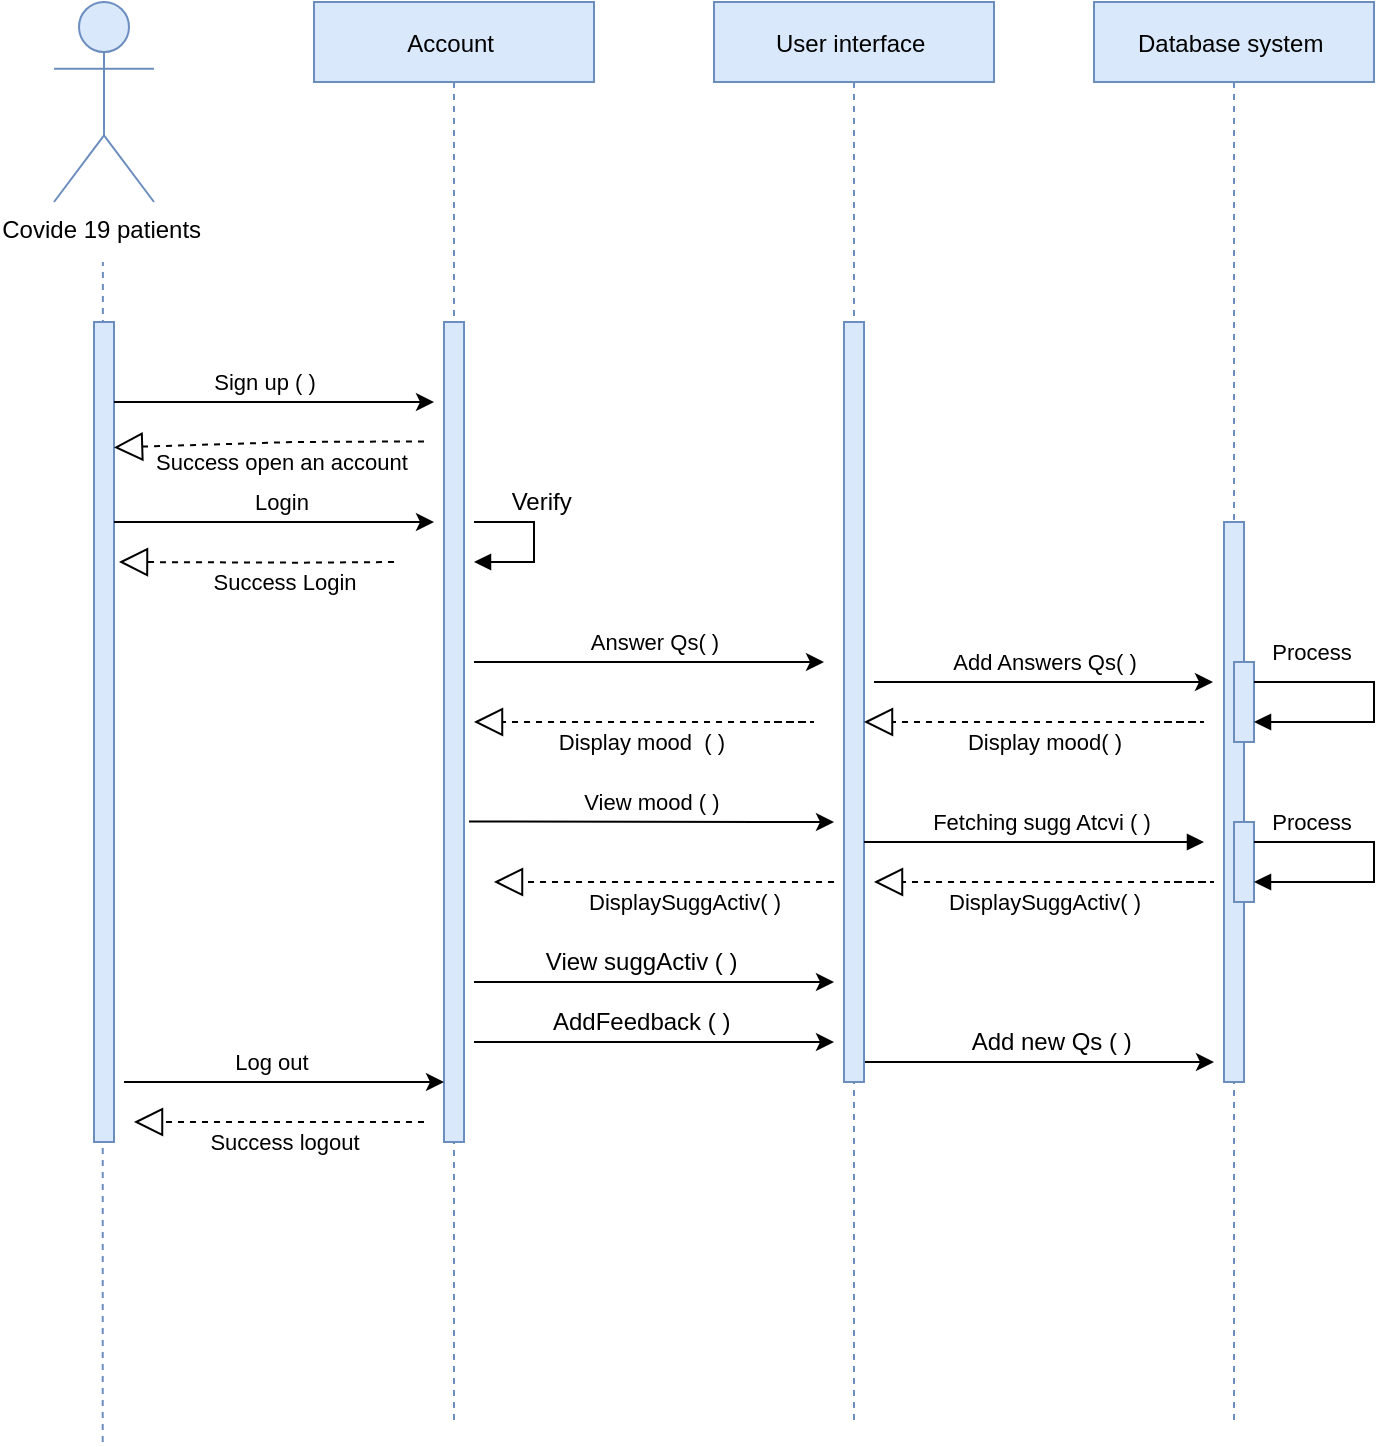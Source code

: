 <mxfile version="15.8.6" type="github"><diagram id="kgpKYQtTHZ0yAKxKKP6v" name="Page-1"><mxGraphModel dx="311" dy="552" grid="1" gridSize="10" guides="1" tooltips="1" connect="1" arrows="1" fold="1" page="1" pageScale="1" pageWidth="850" pageHeight="1100" math="0" shadow="0"><root><mxCell id="0"/><mxCell id="1" parent="0"/><mxCell id="_f1RbuLWEJ0joPGijHF--23" value="Database system " style="shape=umlLifeline;perimeter=lifelinePerimeter;container=1;collapsible=0;recursiveResize=0;rounded=0;shadow=0;strokeWidth=1;fillColor=#dae8fc;strokeColor=#6c8ebf;" parent="1" vertex="1"><mxGeometry x="560" y="80" width="140" height="710" as="geometry"/></mxCell><mxCell id="_f1RbuLWEJ0joPGijHF--24" value="" style="points=[];perimeter=orthogonalPerimeter;rounded=0;shadow=0;strokeWidth=1;fillColor=#dae8fc;strokeColor=#6c8ebf;" parent="_f1RbuLWEJ0joPGijHF--23" vertex="1"><mxGeometry x="65" y="260" width="10" height="280" as="geometry"/></mxCell><mxCell id="_f1RbuLWEJ0joPGijHF--59" value="" style="html=1;points=[];perimeter=orthogonalPerimeter;labelBorderColor=none;fillColor=#dae8fc;strokeColor=#6c8ebf;" parent="_f1RbuLWEJ0joPGijHF--23" vertex="1"><mxGeometry x="70" y="330" width="10" height="40" as="geometry"/></mxCell><mxCell id="_f1RbuLWEJ0joPGijHF--74" value="" style="html=1;points=[];perimeter=orthogonalPerimeter;labelBorderColor=none;fillColor=#dae8fc;strokeColor=#6c8ebf;" parent="_f1RbuLWEJ0joPGijHF--23" vertex="1"><mxGeometry x="70" y="410" width="10" height="40" as="geometry"/></mxCell><mxCell id="_f1RbuLWEJ0joPGijHF--98" value="&lt;span style=&quot;font-size: 11px ; text-align: left ; background-color: rgb(255 , 255 , 255)&quot;&gt;Process&amp;nbsp;&lt;/span&gt;" style="text;html=1;align=center;verticalAlign=middle;resizable=0;points=[];autosize=1;strokeColor=none;fillColor=none;" parent="_f1RbuLWEJ0joPGijHF--23" vertex="1"><mxGeometry x="80" y="315" width="60" height="20" as="geometry"/></mxCell><mxCell id="_f1RbuLWEJ0joPGijHF--100" value="&lt;span style=&quot;font-size: 11px ; text-align: left ; background-color: rgb(255 , 255 , 255)&quot;&gt;Process&amp;nbsp;&lt;/span&gt;" style="text;html=1;align=center;verticalAlign=middle;resizable=0;points=[];autosize=1;strokeColor=none;fillColor=none;" parent="_f1RbuLWEJ0joPGijHF--23" vertex="1"><mxGeometry x="80" y="400" width="60" height="20" as="geometry"/></mxCell><mxCell id="_f1RbuLWEJ0joPGijHF--61" value="" style="edgeStyle=orthogonalEdgeStyle;html=1;align=left;spacingLeft=2;endArrow=block;rounded=0;" parent="_f1RbuLWEJ0joPGijHF--23" edge="1"><mxGeometry x="-0.712" y="10" relative="1" as="geometry"><mxPoint x="80" y="340" as="sourcePoint"/><Array as="points"><mxPoint x="140" y="340"/><mxPoint x="140" y="360"/></Array><mxPoint x="80" y="360" as="targetPoint"/><mxPoint as="offset"/></mxGeometry></mxCell><mxCell id="_f1RbuLWEJ0joPGijHF--73" value="" style="edgeStyle=orthogonalEdgeStyle;html=1;align=left;spacingLeft=2;endArrow=block;rounded=0;" parent="_f1RbuLWEJ0joPGijHF--23" edge="1"><mxGeometry x="-0.859" y="10" relative="1" as="geometry"><mxPoint x="80" y="420" as="sourcePoint"/><Array as="points"><mxPoint x="140" y="420"/><mxPoint x="140" y="440"/></Array><mxPoint x="80" y="440" as="targetPoint"/><mxPoint as="offset"/></mxGeometry></mxCell><mxCell id="CC8uu6-L9tHG46O7VcGg-25" value="" style="endArrow=classic;html=1;rounded=0;fontSize=11;" parent="_f1RbuLWEJ0joPGijHF--23" edge="1"><mxGeometry width="50" height="50" relative="1" as="geometry"><mxPoint x="-110" y="340" as="sourcePoint"/><mxPoint x="59.5" y="340" as="targetPoint"/></mxGeometry></mxCell><mxCell id="CC8uu6-L9tHG46O7VcGg-54" value="" style="endArrow=block;dashed=1;endFill=0;endSize=12;html=1;rounded=0;fontSize=11;" parent="_f1RbuLWEJ0joPGijHF--23" edge="1"><mxGeometry width="160" relative="1" as="geometry"><mxPoint x="40" y="440" as="sourcePoint"/><mxPoint x="-110" y="440" as="targetPoint"/><Array as="points"><mxPoint x="50" y="440"/><mxPoint x="60" y="440"/><mxPoint x="40" y="440"/></Array></mxGeometry></mxCell><mxCell id="CC8uu6-L9tHG46O7VcGg-53" value="&lt;span style=&quot;background-color: rgb(255 , 255 , 255)&quot;&gt;DisplaySuggActiv( )&lt;/span&gt;" style="text;html=1;align=center;verticalAlign=middle;resizable=0;points=[];autosize=1;strokeColor=none;fillColor=none;fontSize=11;" parent="_f1RbuLWEJ0joPGijHF--23" vertex="1"><mxGeometry x="-80" y="440" width="110" height="20" as="geometry"/></mxCell><mxCell id="CC8uu6-L9tHG46O7VcGg-65" value="" style="endArrow=classic;html=1;rounded=0;fontSize=11;" parent="_f1RbuLWEJ0joPGijHF--23" edge="1"><mxGeometry width="50" height="50" relative="1" as="geometry"><mxPoint x="-120" y="530" as="sourcePoint"/><mxPoint x="60" y="530" as="targetPoint"/></mxGeometry></mxCell><mxCell id="3nuBFxr9cyL0pnOWT2aG-5" value="User interface " style="shape=umlLifeline;perimeter=lifelinePerimeter;container=1;collapsible=0;recursiveResize=0;rounded=0;shadow=0;strokeWidth=1;fillColor=#dae8fc;strokeColor=#6c8ebf;" parent="1" vertex="1"><mxGeometry x="370" y="80" width="140" height="710" as="geometry"/></mxCell><mxCell id="3nuBFxr9cyL0pnOWT2aG-6" value="" style="points=[];perimeter=orthogonalPerimeter;rounded=0;shadow=0;strokeWidth=1;fillColor=#dae8fc;strokeColor=#6c8ebf;" parent="3nuBFxr9cyL0pnOWT2aG-5" vertex="1"><mxGeometry x="65" y="160" width="10" height="380" as="geometry"/></mxCell><mxCell id="CC8uu6-L9tHG46O7VcGg-13" value="" style="endArrow=classic;html=1;rounded=0;fontSize=11;" parent="3nuBFxr9cyL0pnOWT2aG-5" edge="1"><mxGeometry width="50" height="50" relative="1" as="geometry"><mxPoint x="-120" y="330" as="sourcePoint"/><mxPoint x="55" y="330" as="targetPoint"/><Array as="points"><mxPoint x="25" y="330"/></Array></mxGeometry></mxCell><mxCell id="CC8uu6-L9tHG46O7VcGg-14" value="&lt;span style=&quot;background-color: rgb(255 , 255 , 255)&quot;&gt;Answer Qs( )&lt;/span&gt;" style="text;html=1;align=center;verticalAlign=middle;resizable=0;points=[];autosize=1;strokeColor=none;fillColor=none;fontSize=11;" parent="3nuBFxr9cyL0pnOWT2aG-5" vertex="1"><mxGeometry x="-70" y="310" width="80" height="20" as="geometry"/></mxCell><mxCell id="CC8uu6-L9tHG46O7VcGg-33" value="" style="endArrow=block;dashed=1;endFill=0;endSize=12;html=1;rounded=0;fontSize=11;" parent="3nuBFxr9cyL0pnOWT2aG-5" edge="1"><mxGeometry width="160" relative="1" as="geometry"><mxPoint x="30" y="360" as="sourcePoint"/><mxPoint x="-120" y="360" as="targetPoint"/><Array as="points"><mxPoint x="40" y="360"/><mxPoint x="50" y="360"/><mxPoint x="30" y="360"/></Array></mxGeometry></mxCell><mxCell id="_f1RbuLWEJ0joPGijHF--18" value="" style="endArrow=none;dashed=1;html=1;rounded=0;fillColor=#dae8fc;strokeColor=#6c8ebf;" parent="1" edge="1"><mxGeometry width="50" height="50" relative="1" as="geometry"><mxPoint x="64.35" y="800" as="sourcePoint"/><mxPoint x="64.44" y="210" as="targetPoint"/></mxGeometry></mxCell><mxCell id="_f1RbuLWEJ0joPGijHF--1" value="Covide 19 patients&amp;nbsp;" style="shape=umlActor;verticalLabelPosition=bottom;verticalAlign=top;html=1;outlineConnect=0;fillColor=#dae8fc;strokeColor=#6c8ebf;" parent="1" vertex="1"><mxGeometry x="40" y="80" width="50" height="100" as="geometry"/></mxCell><mxCell id="_f1RbuLWEJ0joPGijHF--14" value="" style="html=1;points=[];perimeter=orthogonalPerimeter;labelBorderColor=none;fillColor=#dae8fc;strokeColor=#6c8ebf;" parent="1" vertex="1"><mxGeometry x="60" y="240" width="10" height="410" as="geometry"/></mxCell><mxCell id="_f1RbuLWEJ0joPGijHF--25" value="Account " style="shape=umlLifeline;perimeter=lifelinePerimeter;container=1;collapsible=0;recursiveResize=0;rounded=0;shadow=0;strokeWidth=1;fillColor=#dae8fc;strokeColor=#6c8ebf;" parent="1" vertex="1"><mxGeometry x="170" y="80" width="140" height="710" as="geometry"/></mxCell><mxCell id="_f1RbuLWEJ0joPGijHF--26" value="" style="points=[];perimeter=orthogonalPerimeter;rounded=0;shadow=0;strokeWidth=1;fillColor=#dae8fc;strokeColor=#6c8ebf;" parent="_f1RbuLWEJ0joPGijHF--25" vertex="1"><mxGeometry x="65" y="160" width="10" height="410" as="geometry"/></mxCell><mxCell id="_f1RbuLWEJ0joPGijHF--103" value="&lt;span style=&quot;font-size: 11px ; background-color: rgb(255 , 255 , 255)&quot;&gt;Success open&amp;nbsp;&lt;/span&gt;&lt;span style=&quot;font-size: 11px ; background-color: rgb(255 , 255 , 255)&quot;&gt;an account&amp;nbsp;&lt;/span&gt;" style="text;html=1;align=center;verticalAlign=middle;resizable=0;points=[];autosize=1;strokeColor=none;fillColor=none;" parent="_f1RbuLWEJ0joPGijHF--25" vertex="1"><mxGeometry x="-85" y="220" width="140" height="20" as="geometry"/></mxCell><mxCell id="_f1RbuLWEJ0joPGijHF--109" value="" style="edgeStyle=orthogonalEdgeStyle;html=1;align=left;spacingLeft=2;endArrow=block;rounded=0;" parent="_f1RbuLWEJ0joPGijHF--25" edge="1"><mxGeometry x="-0.6" y="10" relative="1" as="geometry"><mxPoint x="80" y="260" as="sourcePoint"/><Array as="points"><mxPoint x="110" y="260"/><mxPoint x="110" y="280"/></Array><mxPoint x="80" y="280" as="targetPoint"/><mxPoint as="offset"/></mxGeometry></mxCell><mxCell id="_f1RbuLWEJ0joPGijHF--114" value="&lt;span style=&quot;text-align: left; background-color: rgb(255, 255, 255); font-size: 12px;&quot;&gt;&lt;font style=&quot;font-size: 12px;&quot;&gt;Verify&amp;nbsp;&lt;/font&gt;&lt;/span&gt;" style="text;html=1;align=center;verticalAlign=middle;resizable=0;points=[];autosize=1;strokeColor=none;fillColor=none;fontSize=12;" parent="_f1RbuLWEJ0joPGijHF--25" vertex="1"><mxGeometry x="90" y="240" width="50" height="20" as="geometry"/></mxCell><mxCell id="CC8uu6-L9tHG46O7VcGg-74" value="Success logout" style="text;html=1;align=center;verticalAlign=middle;resizable=0;points=[];autosize=1;strokeColor=none;fillColor=none;fontSize=11;" parent="_f1RbuLWEJ0joPGijHF--25" vertex="1"><mxGeometry x="-60" y="560" width="90" height="20" as="geometry"/></mxCell><mxCell id="_f1RbuLWEJ0joPGijHF--93" value="&lt;span&gt;AddFeedback ( )&amp;nbsp;&lt;/span&gt;" style="text;html=1;align=center;verticalAlign=middle;resizable=0;points=[];autosize=1;strokeColor=none;fillColor=none;" parent="1" vertex="1"><mxGeometry x="280" y="580" width="110" height="20" as="geometry"/></mxCell><mxCell id="_f1RbuLWEJ0joPGijHF--95" value="Add new Qs ( )&amp;nbsp;" style="text;html=1;align=center;verticalAlign=middle;resizable=0;points=[];autosize=1;strokeColor=none;fillColor=none;" parent="1" vertex="1"><mxGeometry x="490" y="590" width="100" height="20" as="geometry"/></mxCell><mxCell id="_f1RbuLWEJ0joPGijHF--106" value="" style="edgeStyle=elbowEdgeStyle;elbow=horizontal;endArrow=classic;html=1;rounded=0;" parent="1" source="_f1RbuLWEJ0joPGijHF--25" target="_f1RbuLWEJ0joPGijHF--25" edge="1"><mxGeometry width="50" height="50" relative="1" as="geometry"><mxPoint x="200" y="490" as="sourcePoint"/><mxPoint x="250" y="440" as="targetPoint"/><Array as="points"><mxPoint x="300" y="450"/><mxPoint x="360" y="435"/><mxPoint x="320" y="445"/><mxPoint x="300" y="435"/></Array></mxGeometry></mxCell><mxCell id="CC8uu6-L9tHG46O7VcGg-6" value="&lt;span style=&quot;background-color: rgb(255 , 255 , 255)&quot;&gt;Sign up ( )&lt;/span&gt;" style="text;html=1;align=center;verticalAlign=middle;resizable=0;points=[];autosize=1;strokeColor=none;fillColor=none;fontSize=11;" parent="1" vertex="1"><mxGeometry x="110" y="260" width="70" height="20" as="geometry"/></mxCell><mxCell id="CC8uu6-L9tHG46O7VcGg-7" value="" style="endArrow=block;dashed=1;endFill=0;endSize=12;html=1;rounded=0;fontSize=11;entryX=1;entryY=0.153;entryDx=0;entryDy=0;entryPerimeter=0;" parent="1" target="_f1RbuLWEJ0joPGijHF--14" edge="1"><mxGeometry width="160" relative="1" as="geometry"><mxPoint x="225" y="299.7" as="sourcePoint"/><mxPoint x="85" y="299.7" as="targetPoint"/><Array as="points"><mxPoint x="160" y="300"/></Array></mxGeometry></mxCell><mxCell id="CC8uu6-L9tHG46O7VcGg-10" value="" style="endArrow=classic;html=1;rounded=0;fontSize=11;" parent="1" edge="1"><mxGeometry width="50" height="50" relative="1" as="geometry"><mxPoint x="70" y="280" as="sourcePoint"/><mxPoint x="230" y="280" as="targetPoint"/></mxGeometry></mxCell><mxCell id="CC8uu6-L9tHG46O7VcGg-11" value="" style="endArrow=classic;html=1;rounded=0;fontSize=11;" parent="1" edge="1"><mxGeometry width="50" height="50" relative="1" as="geometry"><mxPoint x="70" y="340" as="sourcePoint"/><mxPoint x="230" y="340" as="targetPoint"/></mxGeometry></mxCell><mxCell id="CC8uu6-L9tHG46O7VcGg-12" value="Login&amp;nbsp;" style="text;html=1;align=center;verticalAlign=middle;resizable=0;points=[];autosize=1;strokeColor=none;fillColor=none;fontSize=11;" parent="1" vertex="1"><mxGeometry x="130" y="320" width="50" height="20" as="geometry"/></mxCell><mxCell id="CC8uu6-L9tHG46O7VcGg-15" value="&lt;span style=&quot;background-color: rgb(255 , 255 , 255)&quot;&gt;Success Login&lt;/span&gt;" style="text;html=1;align=center;verticalAlign=middle;resizable=0;points=[];autosize=1;strokeColor=none;fillColor=none;fontSize=11;" parent="1" vertex="1"><mxGeometry x="110" y="360" width="90" height="20" as="geometry"/></mxCell><mxCell id="CC8uu6-L9tHG46O7VcGg-16" value="" style="endArrow=block;dashed=1;endFill=0;endSize=12;html=1;rounded=0;fontSize=11;entryX=1;entryY=0.153;entryDx=0;entryDy=0;entryPerimeter=0;" parent="1" edge="1"><mxGeometry width="160" relative="1" as="geometry"><mxPoint x="210" y="360" as="sourcePoint"/><mxPoint x="72.5" y="360" as="targetPoint"/><Array as="points"><mxPoint x="162.5" y="360.33"/></Array></mxGeometry></mxCell><mxCell id="CC8uu6-L9tHG46O7VcGg-17" value="Log out&amp;nbsp;" style="text;html=1;align=center;verticalAlign=middle;resizable=0;points=[];autosize=1;strokeColor=none;fillColor=none;fontSize=11;" parent="1" vertex="1"><mxGeometry x="120" y="600" width="60" height="20" as="geometry"/></mxCell><mxCell id="CC8uu6-L9tHG46O7VcGg-22" value="&lt;span style=&quot;background-color: rgb(255 , 255 , 255)&quot;&gt;Add Answers Qs( )&lt;/span&gt;" style="text;html=1;align=center;verticalAlign=middle;resizable=0;points=[];autosize=1;strokeColor=none;fillColor=none;fontSize=11;" parent="1" vertex="1"><mxGeometry x="480" y="400" width="110" height="20" as="geometry"/></mxCell><mxCell id="CC8uu6-L9tHG46O7VcGg-29" value="&lt;span style=&quot;background-color: rgb(255 , 255 , 255)&quot;&gt;Display mood( )&lt;/span&gt;" style="text;html=1;align=center;verticalAlign=middle;resizable=0;points=[];autosize=1;strokeColor=none;fillColor=none;fontSize=11;" parent="1" vertex="1"><mxGeometry x="490" y="440" width="90" height="20" as="geometry"/></mxCell><mxCell id="CC8uu6-L9tHG46O7VcGg-30" value="" style="endArrow=block;dashed=1;endFill=0;endSize=12;html=1;rounded=0;fontSize=11;" parent="1" edge="1"><mxGeometry width="160" relative="1" as="geometry"><mxPoint x="595" y="440" as="sourcePoint"/><mxPoint x="445" y="440" as="targetPoint"/><Array as="points"><mxPoint x="605" y="440"/><mxPoint x="615" y="440"/><mxPoint x="595" y="440"/></Array></mxGeometry></mxCell><mxCell id="CC8uu6-L9tHG46O7VcGg-34" value="Display mood &amp;nbsp;( )&amp;nbsp;" style="text;html=1;align=center;verticalAlign=middle;resizable=0;points=[];autosize=1;strokeColor=none;fillColor=none;fontSize=11;" parent="1" vertex="1"><mxGeometry x="285" y="440" width="100" height="20" as="geometry"/></mxCell><mxCell id="CC8uu6-L9tHG46O7VcGg-36" value="" style="endArrow=block;endFill=1;html=1;edgeStyle=orthogonalEdgeStyle;align=left;verticalAlign=top;rounded=0;fontSize=11;" parent="1" edge="1"><mxGeometry x="-1" y="-96" relative="1" as="geometry"><mxPoint x="445" y="500" as="sourcePoint"/><mxPoint x="615" y="500" as="targetPoint"/><mxPoint x="-65" y="-26" as="offset"/></mxGeometry></mxCell><mxCell id="_f1RbuLWEJ0joPGijHF--82" value="View suggActiv ( )&amp;nbsp;" style="text;html=1;align=center;verticalAlign=middle;resizable=0;points=[];autosize=1;strokeColor=none;fillColor=none;" parent="1" vertex="1"><mxGeometry x="280" y="550" width="110" height="20" as="geometry"/></mxCell><mxCell id="CC8uu6-L9tHG46O7VcGg-49" value="Fetching sugg Atcvi ( )&amp;nbsp;" style="text;html=1;align=center;verticalAlign=middle;resizable=0;points=[];autosize=1;strokeColor=none;fillColor=none;fontSize=11;" parent="1" vertex="1"><mxGeometry x="470" y="480" width="130" height="20" as="geometry"/></mxCell><mxCell id="CC8uu6-L9tHG46O7VcGg-52" value="&lt;span style=&quot;background-color: rgb(255 , 255 , 255)&quot;&gt;DisplaySuggActiv( )&lt;/span&gt;" style="text;html=1;align=center;verticalAlign=middle;resizable=0;points=[];autosize=1;strokeColor=none;fillColor=none;fontSize=11;" parent="1" vertex="1"><mxGeometry x="300" y="520" width="110" height="20" as="geometry"/></mxCell><mxCell id="CC8uu6-L9tHG46O7VcGg-57" value="" style="endArrow=block;dashed=1;endFill=0;endSize=12;html=1;rounded=0;fontSize=11;" parent="1" edge="1"><mxGeometry width="160" relative="1" as="geometry"><mxPoint x="430" y="520" as="sourcePoint"/><mxPoint x="260" y="520" as="targetPoint"/></mxGeometry></mxCell><mxCell id="CC8uu6-L9tHG46O7VcGg-63" value="" style="endArrow=classic;html=1;rounded=0;fontSize=11;" parent="1" edge="1"><mxGeometry width="50" height="50" relative="1" as="geometry"><mxPoint x="250" y="570" as="sourcePoint"/><mxPoint x="430" y="570" as="targetPoint"/></mxGeometry></mxCell><mxCell id="CC8uu6-L9tHG46O7VcGg-64" value="" style="endArrow=classic;html=1;rounded=0;fontSize=11;" parent="1" edge="1"><mxGeometry width="50" height="50" relative="1" as="geometry"><mxPoint x="247.5" y="489.77" as="sourcePoint"/><mxPoint x="430" y="490" as="targetPoint"/></mxGeometry></mxCell><mxCell id="CC8uu6-L9tHG46O7VcGg-66" value="View mood ( )&amp;nbsp;" style="text;html=1;align=center;verticalAlign=middle;resizable=0;points=[];autosize=1;strokeColor=none;fillColor=none;fontSize=11;" parent="1" vertex="1"><mxGeometry x="295" y="470" width="90" height="20" as="geometry"/></mxCell><mxCell id="CC8uu6-L9tHG46O7VcGg-69" value="" style="endArrow=classic;html=1;rounded=0;fontSize=11;" parent="1" edge="1"><mxGeometry width="50" height="50" relative="1" as="geometry"><mxPoint x="250" y="600" as="sourcePoint"/><mxPoint x="430" y="600" as="targetPoint"/></mxGeometry></mxCell><mxCell id="CC8uu6-L9tHG46O7VcGg-18" value="" style="endArrow=classic;html=1;rounded=0;fontSize=11;" parent="1" edge="1"><mxGeometry width="50" height="50" relative="1" as="geometry"><mxPoint x="75" y="620" as="sourcePoint"/><mxPoint x="235" y="620" as="targetPoint"/></mxGeometry></mxCell><mxCell id="CC8uu6-L9tHG46O7VcGg-71" value="" style="endArrow=block;dashed=1;endFill=0;endSize=12;html=1;rounded=0;fontSize=11;" parent="1" edge="1"><mxGeometry width="160" relative="1" as="geometry"><mxPoint x="225" y="640" as="sourcePoint"/><mxPoint x="80" y="640" as="targetPoint"/><Array as="points"/></mxGeometry></mxCell></root></mxGraphModel></diagram></mxfile>
